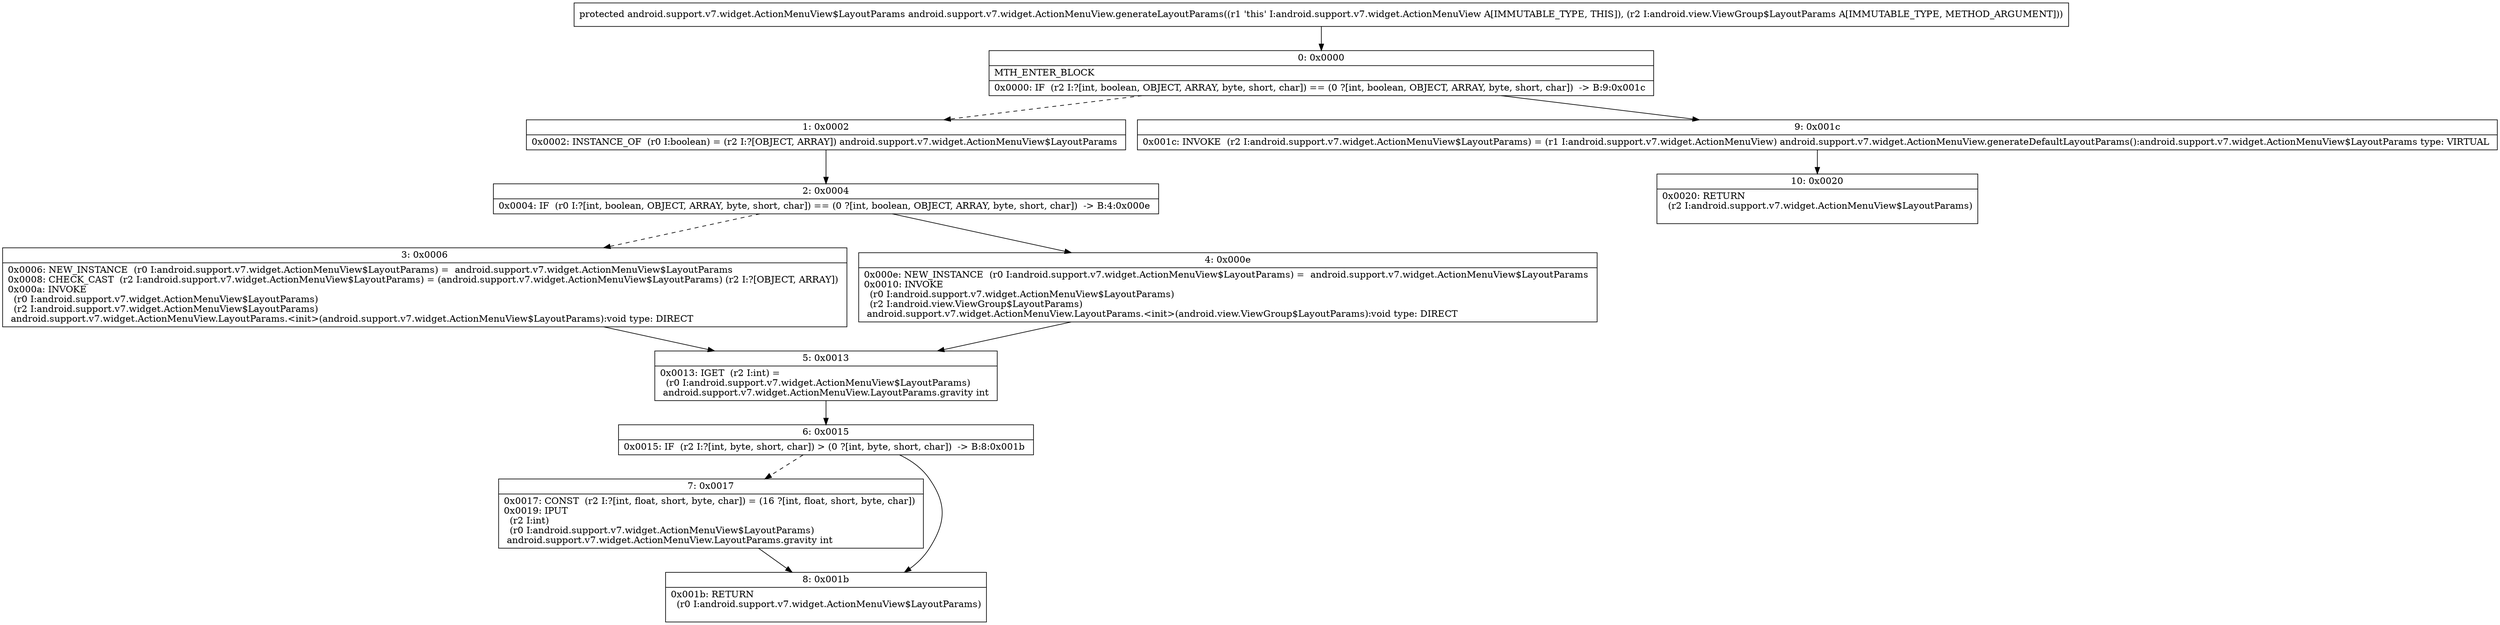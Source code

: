 digraph "CFG forandroid.support.v7.widget.ActionMenuView.generateLayoutParams(Landroid\/view\/ViewGroup$LayoutParams;)Landroid\/support\/v7\/widget\/ActionMenuView$LayoutParams;" {
Node_0 [shape=record,label="{0\:\ 0x0000|MTH_ENTER_BLOCK\l|0x0000: IF  (r2 I:?[int, boolean, OBJECT, ARRAY, byte, short, char]) == (0 ?[int, boolean, OBJECT, ARRAY, byte, short, char])  \-\> B:9:0x001c \l}"];
Node_1 [shape=record,label="{1\:\ 0x0002|0x0002: INSTANCE_OF  (r0 I:boolean) = (r2 I:?[OBJECT, ARRAY]) android.support.v7.widget.ActionMenuView$LayoutParams \l}"];
Node_2 [shape=record,label="{2\:\ 0x0004|0x0004: IF  (r0 I:?[int, boolean, OBJECT, ARRAY, byte, short, char]) == (0 ?[int, boolean, OBJECT, ARRAY, byte, short, char])  \-\> B:4:0x000e \l}"];
Node_3 [shape=record,label="{3\:\ 0x0006|0x0006: NEW_INSTANCE  (r0 I:android.support.v7.widget.ActionMenuView$LayoutParams) =  android.support.v7.widget.ActionMenuView$LayoutParams \l0x0008: CHECK_CAST  (r2 I:android.support.v7.widget.ActionMenuView$LayoutParams) = (android.support.v7.widget.ActionMenuView$LayoutParams) (r2 I:?[OBJECT, ARRAY]) \l0x000a: INVOKE  \l  (r0 I:android.support.v7.widget.ActionMenuView$LayoutParams)\l  (r2 I:android.support.v7.widget.ActionMenuView$LayoutParams)\l android.support.v7.widget.ActionMenuView.LayoutParams.\<init\>(android.support.v7.widget.ActionMenuView$LayoutParams):void type: DIRECT \l}"];
Node_4 [shape=record,label="{4\:\ 0x000e|0x000e: NEW_INSTANCE  (r0 I:android.support.v7.widget.ActionMenuView$LayoutParams) =  android.support.v7.widget.ActionMenuView$LayoutParams \l0x0010: INVOKE  \l  (r0 I:android.support.v7.widget.ActionMenuView$LayoutParams)\l  (r2 I:android.view.ViewGroup$LayoutParams)\l android.support.v7.widget.ActionMenuView.LayoutParams.\<init\>(android.view.ViewGroup$LayoutParams):void type: DIRECT \l}"];
Node_5 [shape=record,label="{5\:\ 0x0013|0x0013: IGET  (r2 I:int) = \l  (r0 I:android.support.v7.widget.ActionMenuView$LayoutParams)\l android.support.v7.widget.ActionMenuView.LayoutParams.gravity int \l}"];
Node_6 [shape=record,label="{6\:\ 0x0015|0x0015: IF  (r2 I:?[int, byte, short, char]) \> (0 ?[int, byte, short, char])  \-\> B:8:0x001b \l}"];
Node_7 [shape=record,label="{7\:\ 0x0017|0x0017: CONST  (r2 I:?[int, float, short, byte, char]) = (16 ?[int, float, short, byte, char]) \l0x0019: IPUT  \l  (r2 I:int)\l  (r0 I:android.support.v7.widget.ActionMenuView$LayoutParams)\l android.support.v7.widget.ActionMenuView.LayoutParams.gravity int \l}"];
Node_8 [shape=record,label="{8\:\ 0x001b|0x001b: RETURN  \l  (r0 I:android.support.v7.widget.ActionMenuView$LayoutParams)\l \l}"];
Node_9 [shape=record,label="{9\:\ 0x001c|0x001c: INVOKE  (r2 I:android.support.v7.widget.ActionMenuView$LayoutParams) = (r1 I:android.support.v7.widget.ActionMenuView) android.support.v7.widget.ActionMenuView.generateDefaultLayoutParams():android.support.v7.widget.ActionMenuView$LayoutParams type: VIRTUAL \l}"];
Node_10 [shape=record,label="{10\:\ 0x0020|0x0020: RETURN  \l  (r2 I:android.support.v7.widget.ActionMenuView$LayoutParams)\l \l}"];
MethodNode[shape=record,label="{protected android.support.v7.widget.ActionMenuView$LayoutParams android.support.v7.widget.ActionMenuView.generateLayoutParams((r1 'this' I:android.support.v7.widget.ActionMenuView A[IMMUTABLE_TYPE, THIS]), (r2 I:android.view.ViewGroup$LayoutParams A[IMMUTABLE_TYPE, METHOD_ARGUMENT])) }"];
MethodNode -> Node_0;
Node_0 -> Node_1[style=dashed];
Node_0 -> Node_9;
Node_1 -> Node_2;
Node_2 -> Node_3[style=dashed];
Node_2 -> Node_4;
Node_3 -> Node_5;
Node_4 -> Node_5;
Node_5 -> Node_6;
Node_6 -> Node_7[style=dashed];
Node_6 -> Node_8;
Node_7 -> Node_8;
Node_9 -> Node_10;
}

